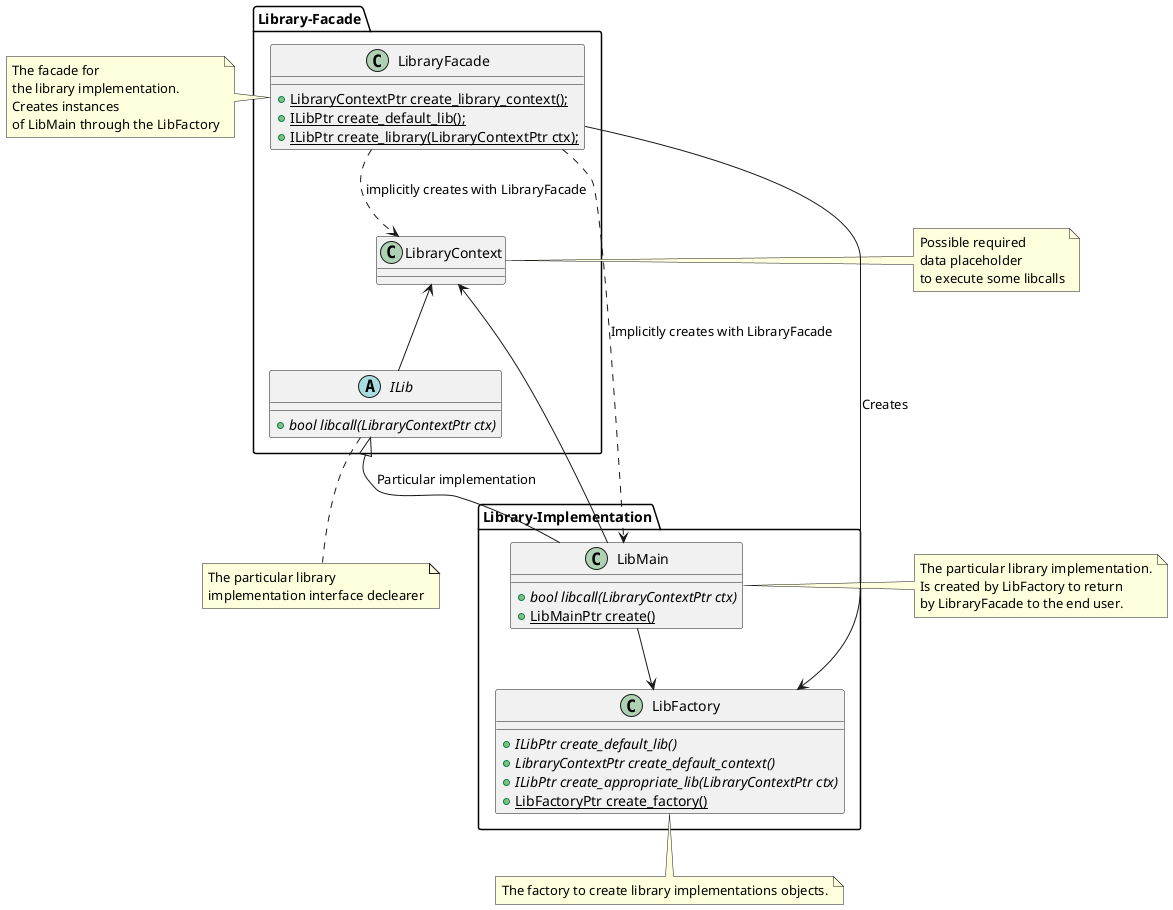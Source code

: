 @startuml

package Library-Facade {
  abstract class ILib {
    +{abstract} bool libcall(LibraryContextPtr ctx)
  }

  class LibraryContext {
  }

  class LibraryFacade {
    +{static} LibraryContextPtr create_library_context();
    +{static} ILibPtr create_default_lib();
    +{static} ILibPtr create_library(LibraryContextPtr ctx);
  }
}

package Library-Implementation {
  class LibMain {
    +{abstract} bool libcall(LibraryContextPtr ctx)
    +{static} LibMainPtr create()
  }

  class LibFactory {
    +{abstract} ILibPtr create_default_lib()
    +{abstract} LibraryContextPtr create_default_context()
    +{abstract} ILibPtr create_appropriate_lib(LibraryContextPtr ctx)
    +{static} LibFactoryPtr create_factory()
  }
}

note Left of LibraryFacade : The facade for\nthe library implementation.\nCreates instances\nof LibMain through the LibFactory

note Left of LibraryContext : Possible required\ndata placeholder\nto execute some libcalls
note Bottom of ILib: The particular library\nimplementation interface declearer

note Right of LibMain : The particular library implementation.\nIs created by LibFactory to return\nby LibraryFacade to the end user.
note Bottom of LibFactory: The factory to create library implementations objects.

ILib <|-- LibMain : Particular implementation

LibraryContext <-- ILib
LibraryContext <-- LibMain

LibraryFacade ..> LibraryContext : implicitly creates with LibraryFacade
LibraryFacade ..> LibMain : Implicitly creates with LibraryFacade
LibraryFacade --> LibFactory : Creates

LibMain --> LibFactory

@enduml
